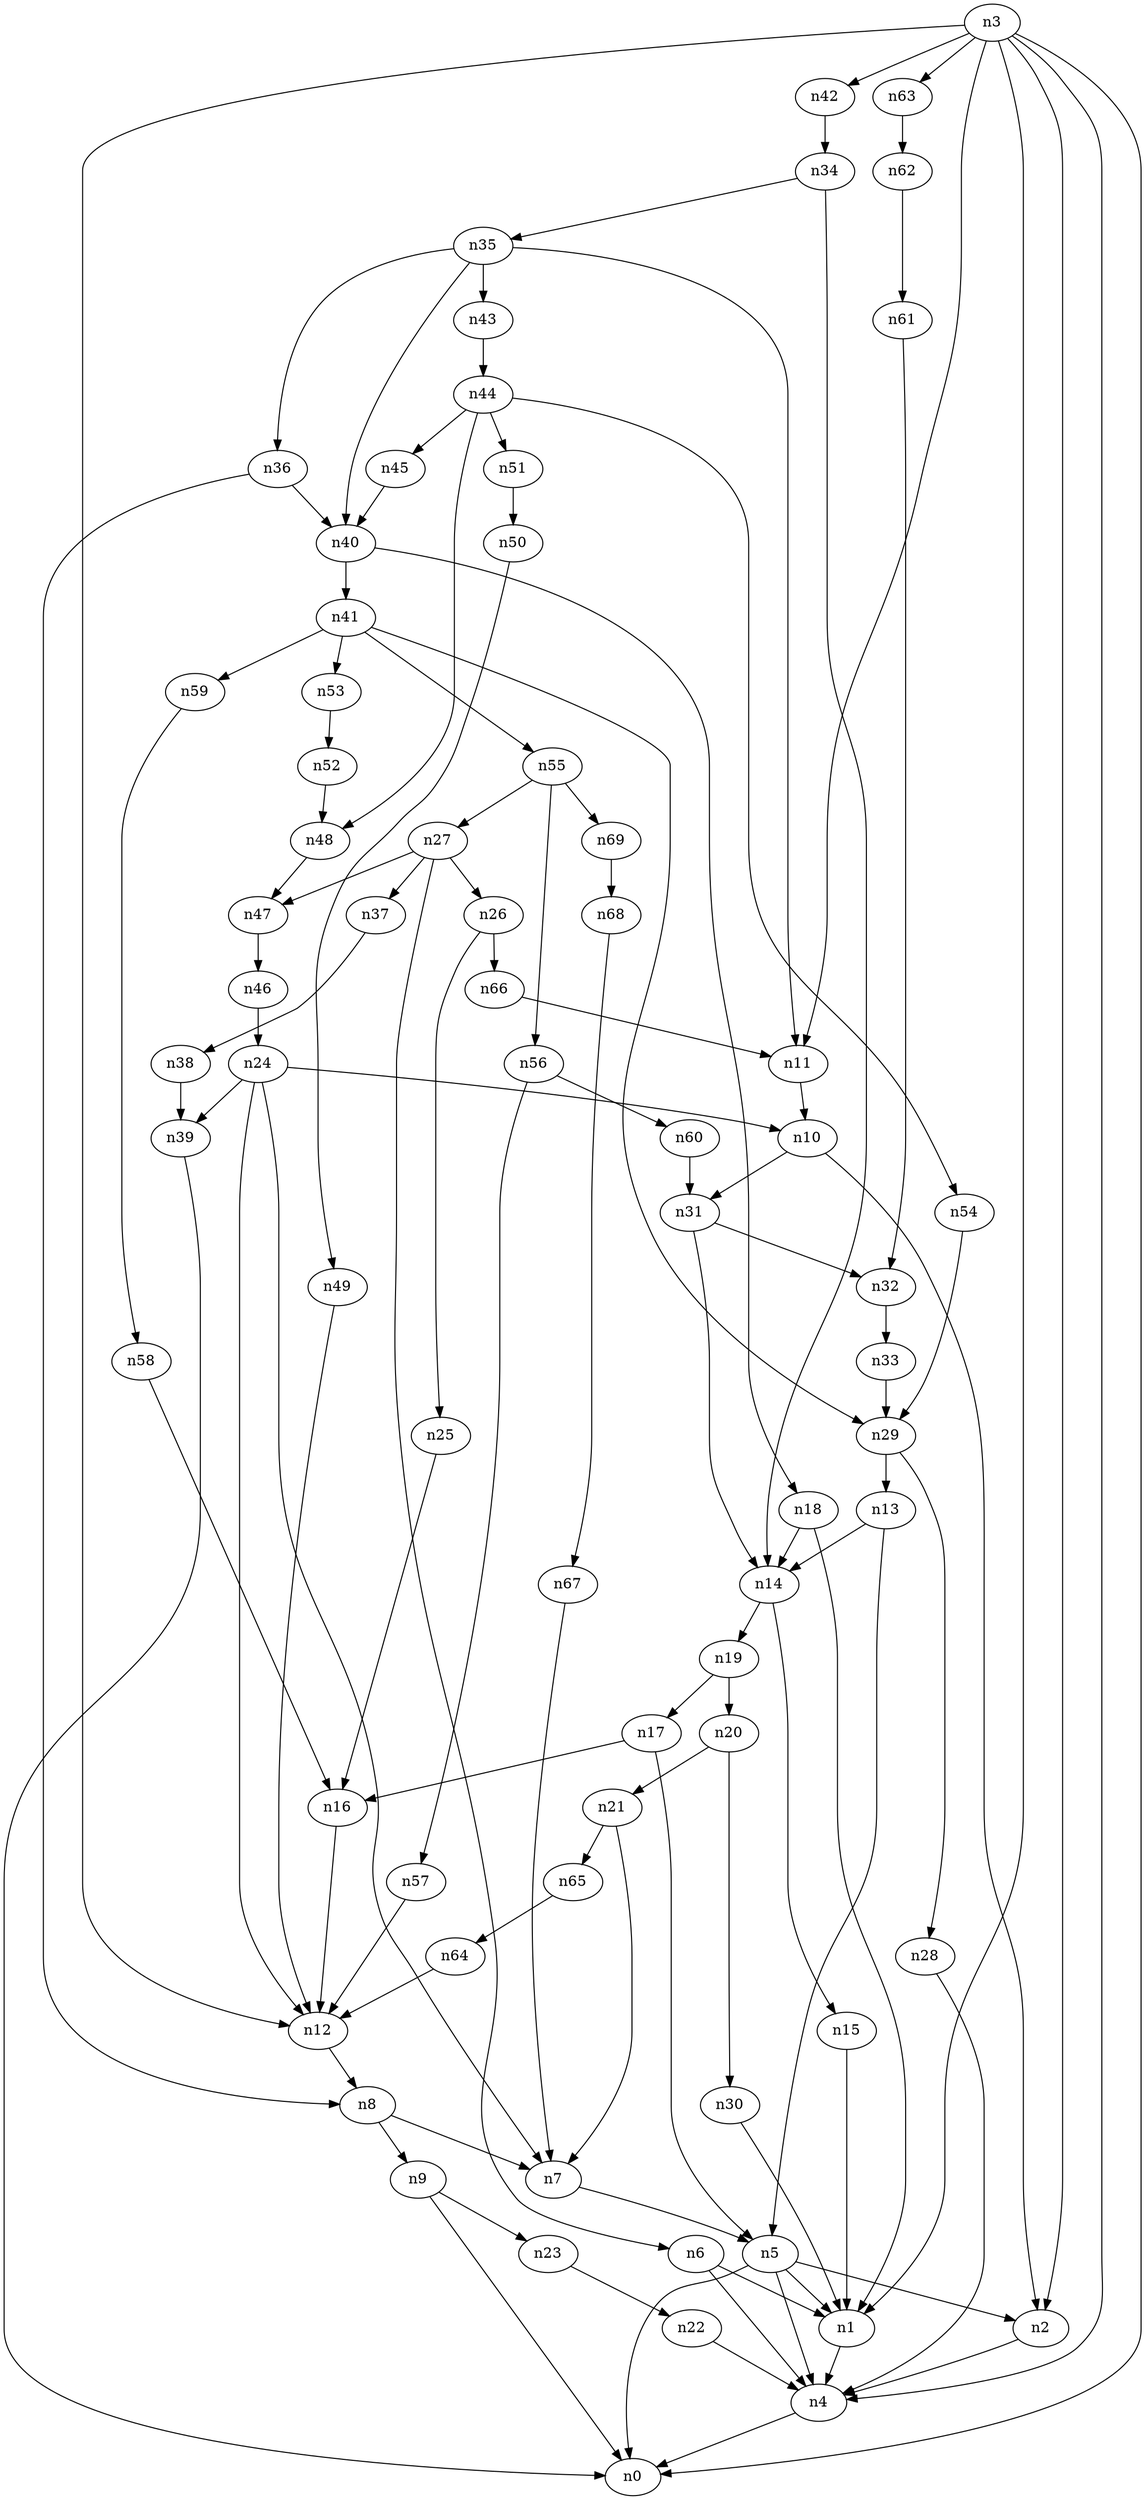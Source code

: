 digraph G {
	n1 -> n4	 [_graphml_id=e4];
	n2 -> n4	 [_graphml_id=e7];
	n3 -> n0	 [_graphml_id=e0];
	n3 -> n1	 [_graphml_id=e3];
	n3 -> n2	 [_graphml_id=e6];
	n3 -> n4	 [_graphml_id=e30];
	n3 -> n11	 [_graphml_id=e17];
	n3 -> n12	 [_graphml_id=e18];
	n3 -> n42	 [_graphml_id=e67];
	n3 -> n63	 [_graphml_id=e103];
	n4 -> n0	 [_graphml_id=e1];
	n5 -> n0	 [_graphml_id=e2];
	n5 -> n1	 [_graphml_id=e5];
	n5 -> n2	 [_graphml_id=e8];
	n5 -> n4	 [_graphml_id=e20];
	n6 -> n1	 [_graphml_id=e9];
	n6 -> n4	 [_graphml_id=e10];
	n7 -> n5	 [_graphml_id=e11];
	n8 -> n7	 [_graphml_id=e12];
	n8 -> n9	 [_graphml_id=e13];
	n9 -> n0	 [_graphml_id=e14];
	n9 -> n23	 [_graphml_id=e37];
	n10 -> n2	 [_graphml_id=e15];
	n10 -> n31	 [_graphml_id=e51];
	n11 -> n10	 [_graphml_id=e16];
	n12 -> n8	 [_graphml_id=e19];
	n13 -> n5	 [_graphml_id=e21];
	n13 -> n14	 [_graphml_id=e22];
	n14 -> n15	 [_graphml_id=e23];
	n14 -> n19	 [_graphml_id=e31];
	n15 -> n1	 [_graphml_id=e24];
	n16 -> n12	 [_graphml_id=e25];
	n17 -> n5	 [_graphml_id=e27];
	n17 -> n16	 [_graphml_id=e26];
	n18 -> n1	 [_graphml_id=e28];
	n18 -> n14	 [_graphml_id=e29];
	n19 -> n17	 [_graphml_id=e50];
	n19 -> n20	 [_graphml_id=e32];
	n20 -> n21	 [_graphml_id=e33];
	n20 -> n30	 [_graphml_id=e49];
	n21 -> n7	 [_graphml_id=e34];
	n21 -> n65	 [_graphml_id=e106];
	n22 -> n4	 [_graphml_id=e35];
	n23 -> n22	 [_graphml_id=e36];
	n24 -> n7	 [_graphml_id=e38];
	n24 -> n10	 [_graphml_id=e40];
	n24 -> n12	 [_graphml_id=e39];
	n24 -> n39	 [_graphml_id=e89];
	n25 -> n16	 [_graphml_id=e41];
	n26 -> n25	 [_graphml_id=e42];
	n26 -> n66	 [_graphml_id=e108];
	n27 -> n6	 [_graphml_id=e44];
	n27 -> n26	 [_graphml_id=e43];
	n27 -> n37	 [_graphml_id=e60];
	n27 -> n47	 [_graphml_id=e76];
	n28 -> n4	 [_graphml_id=e45];
	n29 -> n13	 [_graphml_id=e47];
	n29 -> n28	 [_graphml_id=e46];
	n30 -> n1	 [_graphml_id=e48];
	n31 -> n14	 [_graphml_id=e79];
	n31 -> n32	 [_graphml_id=e52];
	n32 -> n33	 [_graphml_id=e53];
	n33 -> n29	 [_graphml_id=e54];
	n34 -> n14	 [_graphml_id=e55];
	n34 -> n35	 [_graphml_id=e56];
	n35 -> n11	 [_graphml_id=e57];
	n35 -> n36	 [_graphml_id=e58];
	n35 -> n40	 [_graphml_id=e99];
	n35 -> n43	 [_graphml_id=e70];
	n36 -> n8	 [_graphml_id=e59];
	n36 -> n40	 [_graphml_id=e64];
	n37 -> n38	 [_graphml_id=e61];
	n38 -> n39	 [_graphml_id=e62];
	n39 -> n0	 [_graphml_id=e63];
	n40 -> n18	 [_graphml_id=e69];
	n40 -> n41	 [_graphml_id=e65];
	n41 -> n29	 [_graphml_id=e66];
	n41 -> n53	 [_graphml_id=e86];
	n41 -> n55	 [_graphml_id=e109];
	n41 -> n59	 [_graphml_id=e96];
	n42 -> n34	 [_graphml_id=e68];
	n43 -> n44	 [_graphml_id=e71];
	n44 -> n45	 [_graphml_id=e72];
	n44 -> n48	 [_graphml_id=e78];
	n44 -> n51	 [_graphml_id=e83];
	n44 -> n54	 [_graphml_id=e88];
	n45 -> n40	 [_graphml_id=e73];
	n46 -> n24	 [_graphml_id=e74];
	n47 -> n46	 [_graphml_id=e75];
	n48 -> n47	 [_graphml_id=e77];
	n49 -> n12	 [_graphml_id=e80];
	n50 -> n49	 [_graphml_id=e81];
	n51 -> n50	 [_graphml_id=e82];
	n52 -> n48	 [_graphml_id=e84];
	n53 -> n52	 [_graphml_id=e85];
	n54 -> n29	 [_graphml_id=e87];
	n55 -> n27	 [_graphml_id=e90];
	n55 -> n56	 [_graphml_id=e91];
	n55 -> n69	 [_graphml_id=e113];
	n56 -> n57	 [_graphml_id=e92];
	n56 -> n60	 [_graphml_id=e98];
	n57 -> n12	 [_graphml_id=e93];
	n58 -> n16	 [_graphml_id=e94];
	n59 -> n58	 [_graphml_id=e95];
	n60 -> n31	 [_graphml_id=e97];
	n61 -> n32	 [_graphml_id=e100];
	n62 -> n61	 [_graphml_id=e101];
	n63 -> n62	 [_graphml_id=e102];
	n64 -> n12	 [_graphml_id=e104];
	n65 -> n64	 [_graphml_id=e105];
	n66 -> n11	 [_graphml_id=e107];
	n67 -> n7	 [_graphml_id=e110];
	n68 -> n67	 [_graphml_id=e111];
	n69 -> n68	 [_graphml_id=e112];
}
